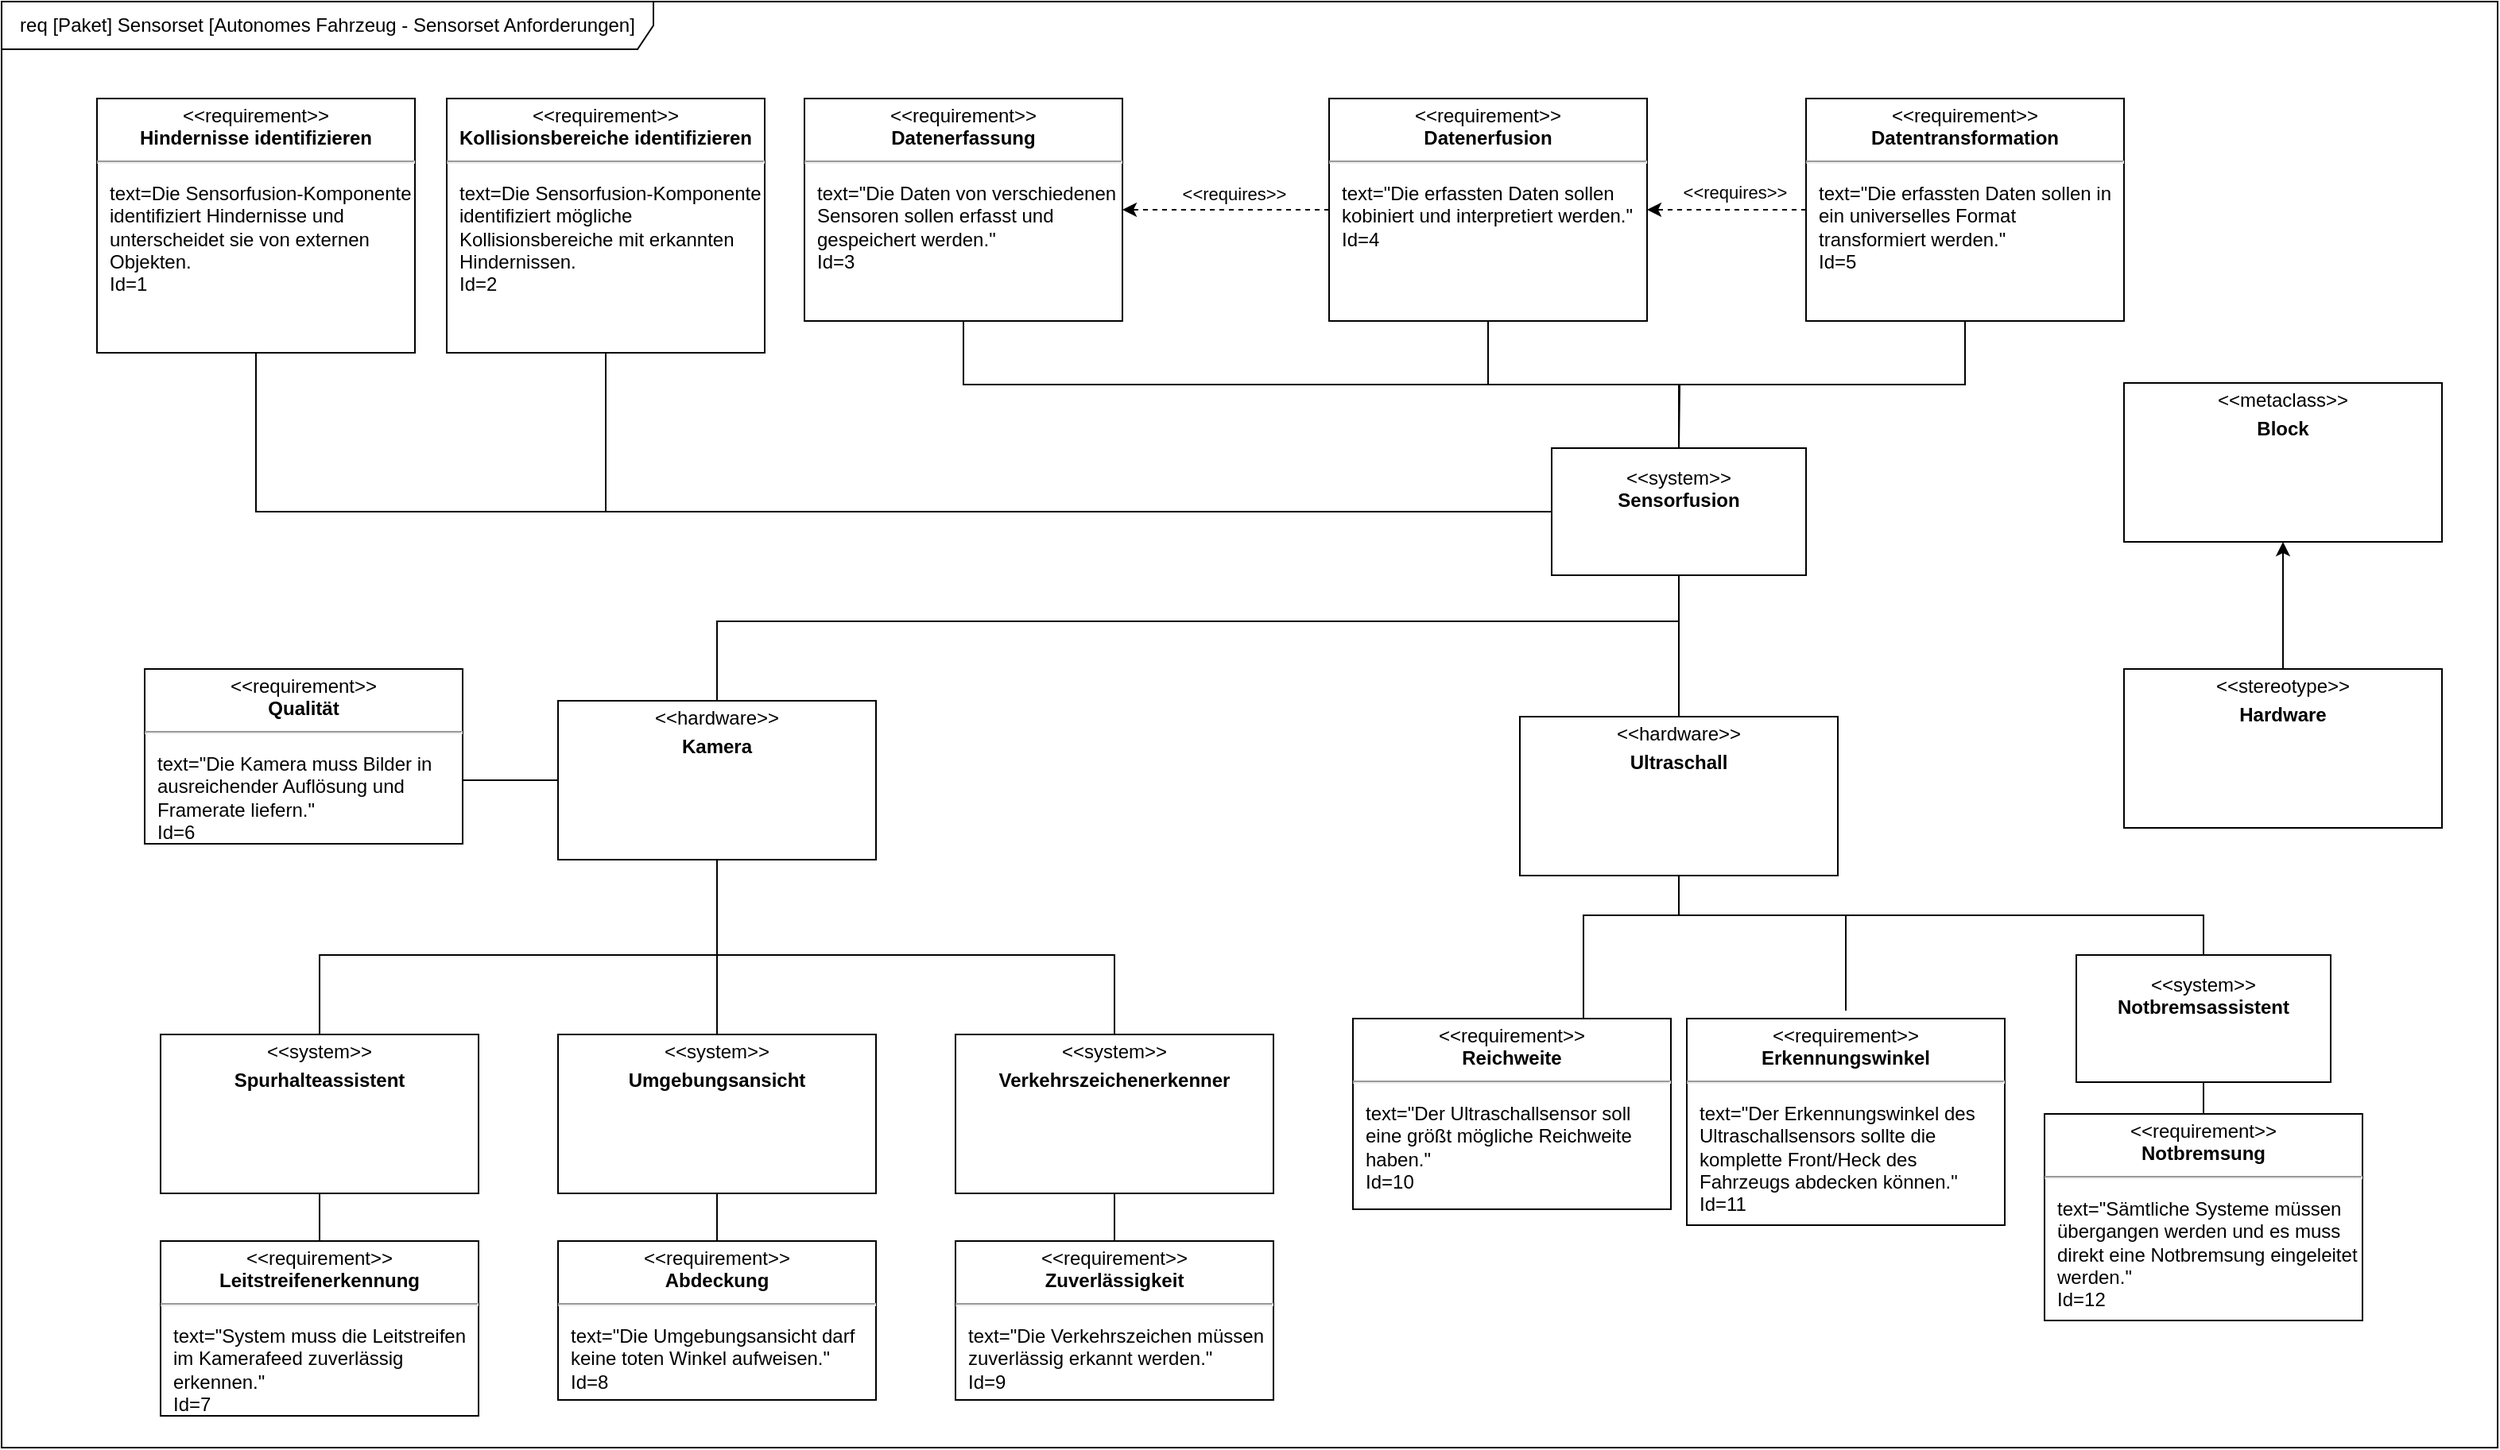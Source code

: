 <mxfile version="22.1.21" type="device">
  <diagram name="Page-1" id="J7lDw7_B6mRfGY2jVxNy">
    <mxGraphModel dx="5435" dy="2336" grid="1" gridSize="10" guides="1" tooltips="1" connect="1" arrows="1" fold="1" page="1" pageScale="1" pageWidth="827" pageHeight="1169" math="0" shadow="0">
      <root>
        <mxCell id="0" />
        <mxCell id="1" parent="0" />
        <mxCell id="3CJS3uB6BW7C9CZVDvfE-26" style="edgeStyle=orthogonalEdgeStyle;rounded=0;orthogonalLoop=1;jettySize=auto;html=1;entryX=0.5;entryY=1;entryDx=0;entryDy=0;endArrow=none;endFill=0;" parent="1" source="WkMunZ7JaqHcUI_JXrcm-2" target="3CJS3uB6BW7C9CZVDvfE-24" edge="1">
          <mxGeometry relative="1" as="geometry">
            <Array as="points">
              <mxPoint x="-1360" y="40" />
              <mxPoint x="-755" y="40" />
            </Array>
          </mxGeometry>
        </mxCell>
        <mxCell id="WkMunZ7JaqHcUI_JXrcm-2" value="&lt;p style=&quot;margin:0px;margin-top:4px;text-align:center;&quot;&gt;&amp;lt;&amp;lt;hardware&amp;gt;&amp;gt;&lt;br&gt;&lt;/p&gt;&lt;p style=&quot;margin:0px;margin-top:4px;text-align:center;&quot;&gt;&lt;b&gt;Kamera&lt;/b&gt;&lt;/p&gt;&lt;p&gt;&lt;/p&gt;&lt;p style=&quot;margin:0px;margin-left:8px;text-align:left;&quot;&gt;&lt;br&gt;&lt;/p&gt;" style="shape=rect;overflow=fill;html=1;whiteSpace=wrap;align=center;" parent="1" vertex="1">
          <mxGeometry x="-1460" y="90" width="200" height="100" as="geometry" />
        </mxCell>
        <mxCell id="3CJS3uB6BW7C9CZVDvfE-25" style="edgeStyle=orthogonalEdgeStyle;rounded=0;orthogonalLoop=1;jettySize=auto;html=1;exitX=0.5;exitY=0;exitDx=0;exitDy=0;entryX=0.5;entryY=1;entryDx=0;entryDy=0;endArrow=none;endFill=0;" parent="1" source="WkMunZ7JaqHcUI_JXrcm-3" target="3CJS3uB6BW7C9CZVDvfE-24" edge="1">
          <mxGeometry relative="1" as="geometry" />
        </mxCell>
        <mxCell id="WkMunZ7JaqHcUI_JXrcm-3" value="&lt;p style=&quot;margin:0px;margin-top:4px;text-align:center;&quot;&gt;&amp;lt;&amp;lt;hardware&amp;gt;&amp;gt;&lt;br&gt;&lt;/p&gt;&lt;p style=&quot;margin:0px;margin-top:4px;text-align:center;&quot;&gt;&lt;b&gt;Ultraschall&lt;/b&gt;&lt;/p&gt;" style="shape=rect;overflow=fill;html=1;whiteSpace=wrap;align=center;" parent="1" vertex="1">
          <mxGeometry x="-855" y="100" width="200" height="100" as="geometry" />
        </mxCell>
        <mxCell id="3CJS3uB6BW7C9CZVDvfE-17" style="edgeStyle=orthogonalEdgeStyle;rounded=0;orthogonalLoop=1;jettySize=auto;html=1;entryX=0.5;entryY=1;entryDx=0;entryDy=0;endArrow=none;endFill=0;exitX=0.5;exitY=0;exitDx=0;exitDy=0;" parent="1" source="WkMunZ7JaqHcUI_JXrcm-5" target="WkMunZ7JaqHcUI_JXrcm-2" edge="1">
          <mxGeometry relative="1" as="geometry">
            <Array as="points">
              <mxPoint x="-1110" y="250" />
              <mxPoint x="-1360" y="250" />
            </Array>
          </mxGeometry>
        </mxCell>
        <mxCell id="WkMunZ7JaqHcUI_JXrcm-5" value="&lt;p style=&quot;margin:0px;margin-top:4px;text-align:center;&quot;&gt;&amp;lt;&amp;lt;system&amp;gt;&amp;gt;&lt;br&gt;&lt;/p&gt;&lt;p style=&quot;margin:0px;margin-top:4px;text-align:center;&quot;&gt;&lt;b&gt;Verkehrszeichenerkenner&lt;/b&gt;&lt;/p&gt;" style="shape=rect;overflow=fill;html=1;whiteSpace=wrap;align=center;" parent="1" vertex="1">
          <mxGeometry x="-1210" y="300" width="200" height="100" as="geometry" />
        </mxCell>
        <mxCell id="3CJS3uB6BW7C9CZVDvfE-23" style="edgeStyle=orthogonalEdgeStyle;rounded=0;orthogonalLoop=1;jettySize=auto;html=1;entryX=0.5;entryY=1;entryDx=0;entryDy=0;endArrow=none;endFill=0;" parent="1" source="WkMunZ7JaqHcUI_JXrcm-7" target="WkMunZ7JaqHcUI_JXrcm-2" edge="1">
          <mxGeometry relative="1" as="geometry">
            <Array as="points">
              <mxPoint x="-1610" y="250" />
              <mxPoint x="-1360" y="250" />
            </Array>
          </mxGeometry>
        </mxCell>
        <mxCell id="WkMunZ7JaqHcUI_JXrcm-7" value="&lt;p style=&quot;margin:0px;margin-top:4px;text-align:center;&quot;&gt;&amp;lt;&amp;lt;system&amp;gt;&amp;gt;&lt;br&gt;&lt;/p&gt;&lt;p style=&quot;margin:0px;margin-top:4px;text-align:center;&quot;&gt;&lt;b&gt;Spurhalteassistent&lt;/b&gt;&lt;/p&gt;" style="shape=rect;overflow=fill;html=1;whiteSpace=wrap;align=center;" parent="1" vertex="1">
          <mxGeometry x="-1710" y="300" width="200" height="100" as="geometry" />
        </mxCell>
        <mxCell id="3CJS3uB6BW7C9CZVDvfE-39" style="edgeStyle=orthogonalEdgeStyle;rounded=0;orthogonalLoop=1;jettySize=auto;html=1;exitX=0.5;exitY=1;exitDx=0;exitDy=0;entryX=0;entryY=0.5;entryDx=0;entryDy=0;endArrow=none;endFill=0;" parent="1" source="WkMunZ7JaqHcUI_JXrcm-10" target="3CJS3uB6BW7C9CZVDvfE-24" edge="1">
          <mxGeometry relative="1" as="geometry" />
        </mxCell>
        <mxCell id="WkMunZ7JaqHcUI_JXrcm-10" value="&lt;p style=&quot;margin:0px;margin-top:4px;text-align:center;&quot;&gt;&amp;lt;&amp;lt;requirement&amp;gt;&amp;gt;&lt;br&gt;&lt;b&gt;Hindernisse identifizieren&lt;/b&gt;&lt;/p&gt;&lt;hr&gt;&lt;p&gt;&lt;/p&gt;&lt;p style=&quot;margin:0px;margin-left:8px;text-align:left;&quot;&gt;text=Die Sensorfusion-Komponente identifiziert Hindernisse und unterscheidet sie von externen Objekten.&lt;/p&gt;&lt;p style=&quot;margin:0px;margin-left:8px;text-align:left;&quot;&gt;Id=1&lt;/p&gt;" style="shape=rect;overflow=fill;html=1;whiteSpace=wrap;align=center;" parent="1" vertex="1">
          <mxGeometry x="-1750" y="-289" width="200" height="160" as="geometry" />
        </mxCell>
        <mxCell id="3CJS3uB6BW7C9CZVDvfE-40" style="edgeStyle=orthogonalEdgeStyle;rounded=0;orthogonalLoop=1;jettySize=auto;html=1;exitX=0.5;exitY=1;exitDx=0;exitDy=0;entryX=0;entryY=0.5;entryDx=0;entryDy=0;endArrow=none;endFill=0;" parent="1" source="WkMunZ7JaqHcUI_JXrcm-11" target="3CJS3uB6BW7C9CZVDvfE-24" edge="1">
          <mxGeometry relative="1" as="geometry" />
        </mxCell>
        <mxCell id="WkMunZ7JaqHcUI_JXrcm-11" value="&lt;p style=&quot;margin:0px;margin-top:4px;text-align:center;&quot;&gt;&amp;lt;&amp;lt;requirement&amp;gt;&amp;gt;&lt;br&gt;&lt;b&gt;Kollisionsbereiche identifizieren&lt;/b&gt;&lt;/p&gt;&lt;hr&gt;&lt;p&gt;&lt;/p&gt;&lt;p style=&quot;margin:0px;margin-left:8px;text-align:left;&quot;&gt;text=Die Sensorfusion-Komponente identifiziert mögliche Kollisionsbereiche mit erkannten Hindernissen.&lt;br&gt;Id=2&lt;/p&gt;" style="shape=rect;overflow=fill;html=1;whiteSpace=wrap;align=center;" parent="1" vertex="1">
          <mxGeometry x="-1530" y="-289" width="200" height="160" as="geometry" />
        </mxCell>
        <mxCell id="3CJS3uB6BW7C9CZVDvfE-2" style="edgeStyle=orthogonalEdgeStyle;rounded=0;orthogonalLoop=1;jettySize=auto;html=1;entryX=0.5;entryY=1;entryDx=0;entryDy=0;endArrow=none;endFill=0;" parent="1" source="3CJS3uB6BW7C9CZVDvfE-1" target="WkMunZ7JaqHcUI_JXrcm-2" edge="1">
          <mxGeometry relative="1" as="geometry">
            <Array as="points">
              <mxPoint x="-1280" y="330" />
              <mxPoint x="-1360" y="330" />
            </Array>
          </mxGeometry>
        </mxCell>
        <mxCell id="3CJS3uB6BW7C9CZVDvfE-1" value="&lt;p style=&quot;margin:0px;margin-top:4px;text-align:center;&quot;&gt;&amp;lt;&amp;lt;system&amp;gt;&amp;gt;&lt;br&gt;&lt;/p&gt;&lt;p style=&quot;margin:0px;margin-top:4px;text-align:center;&quot;&gt;&lt;b&gt;Umgebungsansicht&lt;/b&gt;&lt;/p&gt;" style="shape=rect;overflow=fill;html=1;whiteSpace=wrap;align=center;" parent="1" vertex="1">
          <mxGeometry x="-1460" y="300" width="200" height="100" as="geometry" />
        </mxCell>
        <mxCell id="3CJS3uB6BW7C9CZVDvfE-5" style="edgeStyle=orthogonalEdgeStyle;rounded=0;orthogonalLoop=1;jettySize=auto;html=1;endArrow=none;endFill=0;" parent="1" source="3CJS3uB6BW7C9CZVDvfE-3" target="WkMunZ7JaqHcUI_JXrcm-2" edge="1">
          <mxGeometry relative="1" as="geometry">
            <Array as="points">
              <mxPoint x="-1500" y="140" />
              <mxPoint x="-1500" y="140" />
            </Array>
          </mxGeometry>
        </mxCell>
        <mxCell id="3CJS3uB6BW7C9CZVDvfE-3" value="&lt;p style=&quot;margin:0px;margin-top:4px;text-align:center;&quot;&gt;&amp;lt;&amp;lt;requirement&amp;gt;&amp;gt;&lt;br&gt;&lt;b&gt;Qualität&lt;/b&gt;&lt;/p&gt;&lt;hr&gt;&lt;p&gt;&lt;/p&gt;&lt;p style=&quot;margin:0px;margin-left:8px;text-align:left;&quot;&gt;text=&quot;Die Kamera muss Bilder in ausreichender Auflösung und Framerate liefern.&quot;&lt;br&gt;Id=6&lt;/p&gt;" style="shape=rect;overflow=fill;html=1;whiteSpace=wrap;align=center;" parent="1" vertex="1">
          <mxGeometry x="-1720" y="70" width="200" height="110" as="geometry" />
        </mxCell>
        <mxCell id="3CJS3uB6BW7C9CZVDvfE-7" style="edgeStyle=orthogonalEdgeStyle;rounded=0;orthogonalLoop=1;jettySize=auto;html=1;endArrow=none;endFill=0;" parent="1" source="3CJS3uB6BW7C9CZVDvfE-6" target="3CJS3uB6BW7C9CZVDvfE-1" edge="1">
          <mxGeometry relative="1" as="geometry" />
        </mxCell>
        <mxCell id="3CJS3uB6BW7C9CZVDvfE-6" value="&lt;p style=&quot;margin:0px;margin-top:4px;text-align:center;&quot;&gt;&amp;lt;&amp;lt;requirement&amp;gt;&amp;gt;&lt;br&gt;&lt;b&gt;Abdeckung&lt;/b&gt;&lt;/p&gt;&lt;hr&gt;&lt;p&gt;&lt;/p&gt;&lt;p style=&quot;margin:0px;margin-left:8px;text-align:left;&quot;&gt;text=&quot;Die Umgebungsansicht darf keine toten Winkel aufweisen.&quot;&lt;br&gt;Id=8&lt;/p&gt;" style="shape=rect;overflow=fill;html=1;whiteSpace=wrap;align=center;" parent="1" vertex="1">
          <mxGeometry x="-1460" y="430" width="200" height="100" as="geometry" />
        </mxCell>
        <mxCell id="3CJS3uB6BW7C9CZVDvfE-12" style="edgeStyle=orthogonalEdgeStyle;rounded=0;orthogonalLoop=1;jettySize=auto;html=1;endArrow=none;endFill=0;exitX=0.5;exitY=0;exitDx=0;exitDy=0;" parent="1" source="3CJS3uB6BW7C9CZVDvfE-8" target="WkMunZ7JaqHcUI_JXrcm-3" edge="1">
          <mxGeometry relative="1" as="geometry">
            <Array as="points">
              <mxPoint x="-815" y="225" />
              <mxPoint x="-755" y="225" />
            </Array>
          </mxGeometry>
        </mxCell>
        <mxCell id="3CJS3uB6BW7C9CZVDvfE-8" value="&lt;p style=&quot;margin:0px;margin-top:4px;text-align:center;&quot;&gt;&amp;lt;&amp;lt;requirement&amp;gt;&amp;gt;&lt;br&gt;&lt;b&gt;Reichweite&lt;/b&gt;&lt;/p&gt;&lt;hr&gt;&lt;p&gt;&lt;/p&gt;&lt;p style=&quot;margin:0px;margin-left:8px;text-align:left;&quot;&gt;text=&quot;Der Ultraschallsensor soll eine größt mögliche Reichweite haben.&quot;&lt;br&gt;Id=10&lt;/p&gt;" style="shape=rect;overflow=fill;html=1;whiteSpace=wrap;align=center;" parent="1" vertex="1">
          <mxGeometry x="-960" y="290" width="200" height="120" as="geometry" />
        </mxCell>
        <mxCell id="3CJS3uB6BW7C9CZVDvfE-11" style="edgeStyle=orthogonalEdgeStyle;rounded=0;orthogonalLoop=1;jettySize=auto;html=1;entryX=0.5;entryY=1;entryDx=0;entryDy=0;endArrow=none;endFill=0;" parent="1" target="WkMunZ7JaqHcUI_JXrcm-3" edge="1">
          <mxGeometry relative="1" as="geometry">
            <mxPoint x="-650" y="285" as="sourcePoint" />
            <mxPoint x="-755" y="195" as="targetPoint" />
            <Array as="points">
              <mxPoint x="-650" y="225" />
              <mxPoint x="-755" y="225" />
            </Array>
          </mxGeometry>
        </mxCell>
        <mxCell id="3CJS3uB6BW7C9CZVDvfE-9" value="&lt;p style=&quot;margin:0px;margin-top:4px;text-align:center;&quot;&gt;&amp;lt;&amp;lt;requirement&amp;gt;&amp;gt;&lt;br&gt;&lt;b&gt;Erkennungswinkel&lt;/b&gt;&lt;/p&gt;&lt;hr&gt;&lt;p&gt;&lt;/p&gt;&lt;p style=&quot;margin:0px;margin-left:8px;text-align:left;&quot;&gt;text=&quot;Der Erkennungswinkel des Ultraschallsensors sollte die komplette Front/Heck des Fahrzeugs abdecken können.&quot;&lt;br&gt;Id=11&lt;/p&gt;" style="shape=rect;overflow=fill;html=1;whiteSpace=wrap;align=center;" parent="1" vertex="1">
          <mxGeometry x="-750" y="290" width="200" height="130" as="geometry" />
        </mxCell>
        <mxCell id="3IyTDMlbP66jioT_kEqA-1" style="edgeStyle=orthogonalEdgeStyle;rounded=0;orthogonalLoop=1;jettySize=auto;html=1;exitX=0.5;exitY=0;exitDx=0;exitDy=0;entryX=0.5;entryY=1;entryDx=0;entryDy=0;endArrow=none;endFill=0;" parent="1" source="3CJS3uB6BW7C9CZVDvfE-13" target="WkMunZ7JaqHcUI_JXrcm-3" edge="1">
          <mxGeometry relative="1" as="geometry" />
        </mxCell>
        <mxCell id="3CJS3uB6BW7C9CZVDvfE-13" value="&lt;p&gt;&amp;lt;&amp;lt;system&amp;gt;&amp;gt;&lt;br&gt;&lt;b&gt;Notbremsassistent&lt;/b&gt;&lt;/p&gt;" style="shape=rect;html=1;overflow=fill;whiteSpace=wrap;align=center;" parent="1" vertex="1">
          <mxGeometry x="-505" y="250" width="160" height="80" as="geometry" />
        </mxCell>
        <mxCell id="3CJS3uB6BW7C9CZVDvfE-16" style="edgeStyle=orthogonalEdgeStyle;rounded=0;orthogonalLoop=1;jettySize=auto;html=1;entryX=0.5;entryY=1;entryDx=0;entryDy=0;endArrow=none;endFill=0;" parent="1" source="3CJS3uB6BW7C9CZVDvfE-15" target="3CJS3uB6BW7C9CZVDvfE-13" edge="1">
          <mxGeometry relative="1" as="geometry" />
        </mxCell>
        <mxCell id="3CJS3uB6BW7C9CZVDvfE-15" value="&lt;p style=&quot;margin:0px;margin-top:4px;text-align:center;&quot;&gt;&amp;lt;&amp;lt;requirement&amp;gt;&amp;gt;&lt;br&gt;&lt;b&gt;Notbremsung&lt;/b&gt;&lt;/p&gt;&lt;hr&gt;&lt;p&gt;&lt;/p&gt;&lt;p style=&quot;margin:0px;margin-left:8px;text-align:left;&quot;&gt;text=&quot;Sämtliche Systeme müssen übergangen werden und es muss direkt eine Notbremsung eingeleitet werden.&quot;&lt;br&gt;Id=12&lt;/p&gt;" style="shape=rect;overflow=fill;html=1;whiteSpace=wrap;align=center;" parent="1" vertex="1">
          <mxGeometry x="-525" y="350" width="200" height="130" as="geometry" />
        </mxCell>
        <mxCell id="3CJS3uB6BW7C9CZVDvfE-20" style="edgeStyle=orthogonalEdgeStyle;rounded=0;orthogonalLoop=1;jettySize=auto;html=1;endArrow=none;endFill=0;" parent="1" source="3CJS3uB6BW7C9CZVDvfE-18" target="WkMunZ7JaqHcUI_JXrcm-5" edge="1">
          <mxGeometry relative="1" as="geometry" />
        </mxCell>
        <mxCell id="3CJS3uB6BW7C9CZVDvfE-18" value="&lt;p style=&quot;margin:0px;margin-top:4px;text-align:center;&quot;&gt;&amp;lt;&amp;lt;requirement&amp;gt;&amp;gt;&lt;br&gt;&lt;b&gt;Zuverlässigkeit&lt;/b&gt;&lt;/p&gt;&lt;hr&gt;&lt;p&gt;&lt;/p&gt;&lt;p style=&quot;margin:0px;margin-left:8px;text-align:left;&quot;&gt;text=&quot;Die Verkehrszeichen müssen zuverlässig erkannt werden.&quot;&lt;br&gt;Id=9&lt;/p&gt;" style="shape=rect;overflow=fill;html=1;whiteSpace=wrap;align=center;" parent="1" vertex="1">
          <mxGeometry x="-1210" y="430" width="200" height="100" as="geometry" />
        </mxCell>
        <mxCell id="3CJS3uB6BW7C9CZVDvfE-22" style="edgeStyle=orthogonalEdgeStyle;rounded=0;orthogonalLoop=1;jettySize=auto;html=1;entryX=0.5;entryY=1;entryDx=0;entryDy=0;endArrow=none;endFill=0;" parent="1" source="3CJS3uB6BW7C9CZVDvfE-21" target="WkMunZ7JaqHcUI_JXrcm-7" edge="1">
          <mxGeometry relative="1" as="geometry" />
        </mxCell>
        <mxCell id="3CJS3uB6BW7C9CZVDvfE-21" value="&lt;p style=&quot;margin:0px;margin-top:4px;text-align:center;&quot;&gt;&amp;lt;&amp;lt;requirement&amp;gt;&amp;gt;&lt;br&gt;&lt;b&gt;Leitstreifenerkennung&lt;/b&gt;&lt;/p&gt;&lt;hr&gt;&lt;p&gt;&lt;/p&gt;&lt;p style=&quot;margin:0px;margin-left:8px;text-align:left;&quot;&gt;text=&quot;System muss die Leitstreifen im Kamerafeed zuverlässig erkennen.&quot;&lt;br&gt;Id=7&lt;/p&gt;" style="shape=rect;overflow=fill;html=1;whiteSpace=wrap;align=center;" parent="1" vertex="1">
          <mxGeometry x="-1710" y="430" width="200" height="110" as="geometry" />
        </mxCell>
        <mxCell id="3CJS3uB6BW7C9CZVDvfE-24" value="&lt;p&gt;&amp;lt;&amp;lt;system&amp;gt;&amp;gt;&lt;br&gt;&lt;b&gt;Sensorfusion&lt;/b&gt;&lt;/p&gt;" style="shape=rect;html=1;overflow=fill;whiteSpace=wrap;align=center;" parent="1" vertex="1">
          <mxGeometry x="-835" y="-69" width="160" height="80" as="geometry" />
        </mxCell>
        <mxCell id="3CJS3uB6BW7C9CZVDvfE-33" style="edgeStyle=orthogonalEdgeStyle;rounded=0;orthogonalLoop=1;jettySize=auto;html=1;exitX=0.5;exitY=1;exitDx=0;exitDy=0;entryX=0.5;entryY=0;entryDx=0;entryDy=0;endArrow=none;endFill=0;" parent="1" source="3CJS3uB6BW7C9CZVDvfE-27" target="3CJS3uB6BW7C9CZVDvfE-24" edge="1">
          <mxGeometry relative="1" as="geometry" />
        </mxCell>
        <mxCell id="3CJS3uB6BW7C9CZVDvfE-27" value="&lt;p style=&quot;margin:0px;margin-top:4px;text-align:center;&quot;&gt;&amp;lt;&amp;lt;requirement&amp;gt;&amp;gt;&lt;br&gt;&lt;b&gt;Datenerfassung&lt;/b&gt;&lt;/p&gt;&lt;hr&gt;&lt;p&gt;&lt;/p&gt;&lt;p style=&quot;margin:0px;margin-left:8px;text-align:left;&quot;&gt;text=&quot;Die Daten von verschiedenen Sensoren sollen erfasst und gespeichert werden.&quot;&lt;br&gt;Id=3&lt;/p&gt;" style="shape=rect;overflow=fill;html=1;whiteSpace=wrap;align=center;" parent="1" vertex="1">
          <mxGeometry x="-1305" y="-289" width="200" height="140" as="geometry" />
        </mxCell>
        <mxCell id="3CJS3uB6BW7C9CZVDvfE-29" style="edgeStyle=orthogonalEdgeStyle;rounded=0;orthogonalLoop=1;jettySize=auto;html=1;entryX=1;entryY=0.5;entryDx=0;entryDy=0;dashed=1;" parent="1" source="3CJS3uB6BW7C9CZVDvfE-28" target="3CJS3uB6BW7C9CZVDvfE-27" edge="1">
          <mxGeometry relative="1" as="geometry" />
        </mxCell>
        <mxCell id="3CJS3uB6BW7C9CZVDvfE-30" value="&amp;lt;&amp;lt;requires&amp;gt;&amp;gt;" style="edgeLabel;html=1;align=center;verticalAlign=middle;resizable=0;points=[];" parent="3CJS3uB6BW7C9CZVDvfE-29" vertex="1" connectable="0">
          <mxGeometry x="-0.323" y="-6" relative="1" as="geometry">
            <mxPoint x="-16" y="-4" as="offset" />
          </mxGeometry>
        </mxCell>
        <mxCell id="3CJS3uB6BW7C9CZVDvfE-31" style="edgeStyle=orthogonalEdgeStyle;rounded=0;orthogonalLoop=1;jettySize=auto;html=1;exitX=0.5;exitY=1;exitDx=0;exitDy=0;entryX=0.5;entryY=0;entryDx=0;entryDy=0;endArrow=none;endFill=0;" parent="1" source="3CJS3uB6BW7C9CZVDvfE-28" target="3CJS3uB6BW7C9CZVDvfE-24" edge="1">
          <mxGeometry relative="1" as="geometry" />
        </mxCell>
        <mxCell id="3CJS3uB6BW7C9CZVDvfE-28" value="&lt;p style=&quot;margin:0px;margin-top:4px;text-align:center;&quot;&gt;&amp;lt;&amp;lt;requirement&amp;gt;&amp;gt;&lt;br&gt;&lt;b&gt;Datenerfusion&lt;/b&gt;&lt;/p&gt;&lt;hr&gt;&lt;p&gt;&lt;/p&gt;&lt;p style=&quot;margin:0px;margin-left:8px;text-align:left;&quot;&gt;text=&quot;Die erfassten Daten sollen kobiniert und interpretiert werden.&quot;&lt;br&gt;Id=4&lt;/p&gt;" style="shape=rect;overflow=fill;html=1;whiteSpace=wrap;align=center;" parent="1" vertex="1">
          <mxGeometry x="-975" y="-289" width="200" height="140" as="geometry" />
        </mxCell>
        <mxCell id="3CJS3uB6BW7C9CZVDvfE-37" style="edgeStyle=orthogonalEdgeStyle;rounded=0;orthogonalLoop=1;jettySize=auto;html=1;exitX=0.5;exitY=1;exitDx=0;exitDy=0;endArrow=none;endFill=0;" parent="1" source="3CJS3uB6BW7C9CZVDvfE-34" edge="1">
          <mxGeometry relative="1" as="geometry">
            <mxPoint x="-755" y="-69" as="targetPoint" />
          </mxGeometry>
        </mxCell>
        <mxCell id="3CJS3uB6BW7C9CZVDvfE-34" value="&lt;p style=&quot;margin:0px;margin-top:4px;text-align:center;&quot;&gt;&amp;lt;&amp;lt;requirement&amp;gt;&amp;gt;&lt;br&gt;&lt;b&gt;Datentransformation&lt;/b&gt;&lt;/p&gt;&lt;hr&gt;&lt;p&gt;&lt;/p&gt;&lt;p style=&quot;margin:0px;margin-left:8px;text-align:left;&quot;&gt;text=&quot;Die erfassten Daten sollen in ein universelles Format transformiert werden.&quot;&lt;br&gt;Id=5&lt;/p&gt;" style="shape=rect;overflow=fill;html=1;whiteSpace=wrap;align=center;" parent="1" vertex="1">
          <mxGeometry x="-675" y="-289" width="200" height="140" as="geometry" />
        </mxCell>
        <mxCell id="3CJS3uB6BW7C9CZVDvfE-35" style="edgeStyle=orthogonalEdgeStyle;rounded=0;orthogonalLoop=1;jettySize=auto;html=1;entryX=1;entryY=0.5;entryDx=0;entryDy=0;dashed=1;exitX=0;exitY=0.5;exitDx=0;exitDy=0;" parent="1" source="3CJS3uB6BW7C9CZVDvfE-34" target="3CJS3uB6BW7C9CZVDvfE-28" edge="1">
          <mxGeometry relative="1" as="geometry">
            <mxPoint x="-660" y="-219" as="sourcePoint" />
            <mxPoint x="-760" y="-219.5" as="targetPoint" />
          </mxGeometry>
        </mxCell>
        <mxCell id="3CJS3uB6BW7C9CZVDvfE-36" value="&amp;lt;&amp;lt;requires&amp;gt;&amp;gt;" style="edgeLabel;html=1;align=center;verticalAlign=middle;resizable=0;points=[];" parent="3CJS3uB6BW7C9CZVDvfE-35" vertex="1" connectable="0">
          <mxGeometry x="-0.323" y="-6" relative="1" as="geometry">
            <mxPoint x="-11" y="-5" as="offset" />
          </mxGeometry>
        </mxCell>
        <mxCell id="KCRMuqE5agu1tMKIUu5A-3" style="edgeStyle=orthogonalEdgeStyle;rounded=0;orthogonalLoop=1;jettySize=auto;html=1;" parent="1" source="KCRMuqE5agu1tMKIUu5A-1" target="KCRMuqE5agu1tMKIUu5A-2" edge="1">
          <mxGeometry relative="1" as="geometry" />
        </mxCell>
        <mxCell id="KCRMuqE5agu1tMKIUu5A-1" value="&lt;p style=&quot;margin:0px;margin-top:4px;text-align:center;&quot;&gt;&amp;lt;&amp;lt;stereotype&amp;gt;&amp;gt;&lt;br&gt;&lt;/p&gt;&lt;p style=&quot;margin:0px;margin-top:4px;text-align:center;&quot;&gt;&lt;b&gt;Hardware&lt;/b&gt;&lt;/p&gt;" style="shape=rect;overflow=fill;html=1;whiteSpace=wrap;align=center;" parent="1" vertex="1">
          <mxGeometry x="-475" y="70" width="200" height="100" as="geometry" />
        </mxCell>
        <mxCell id="KCRMuqE5agu1tMKIUu5A-2" value="&lt;p style=&quot;margin:0px;margin-top:4px;text-align:center;&quot;&gt;&amp;lt;&amp;lt;metaclass&amp;gt;&amp;gt;&lt;br&gt;&lt;/p&gt;&lt;p style=&quot;margin:0px;margin-top:4px;text-align:center;&quot;&gt;&lt;b&gt;Block&lt;/b&gt;&lt;/p&gt;" style="shape=rect;overflow=fill;html=1;whiteSpace=wrap;align=center;" parent="1" vertex="1">
          <mxGeometry x="-475" y="-110" width="200" height="100" as="geometry" />
        </mxCell>
        <mxCell id="GcU8xX7BEplWjOBOcvoZ-1" value="req [Paket]&amp;nbsp;Sensorset [Autonomes Fahrzeug - Sensorset Anforderungen]" style="shape=umlFrame;whiteSpace=wrap;html=1;pointerEvents=0;width=410;height=30;" parent="1" vertex="1">
          <mxGeometry x="-1810" y="-350" width="1570" height="910" as="geometry" />
        </mxCell>
      </root>
    </mxGraphModel>
  </diagram>
</mxfile>
